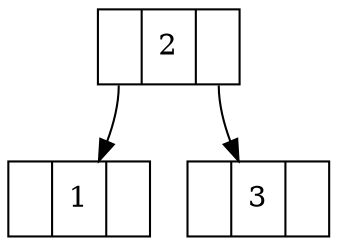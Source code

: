 digraph Arbolito {
rankdir = TB
node [shape = record]

node2 [label = "<izq> | 2 | <der>"]
node2 : izq -> node1
node2 : der -> node3
node1 [label = "<izq> | 1 | <der>"]
node3 [label = "<izq> | 3 | <der>"]


}